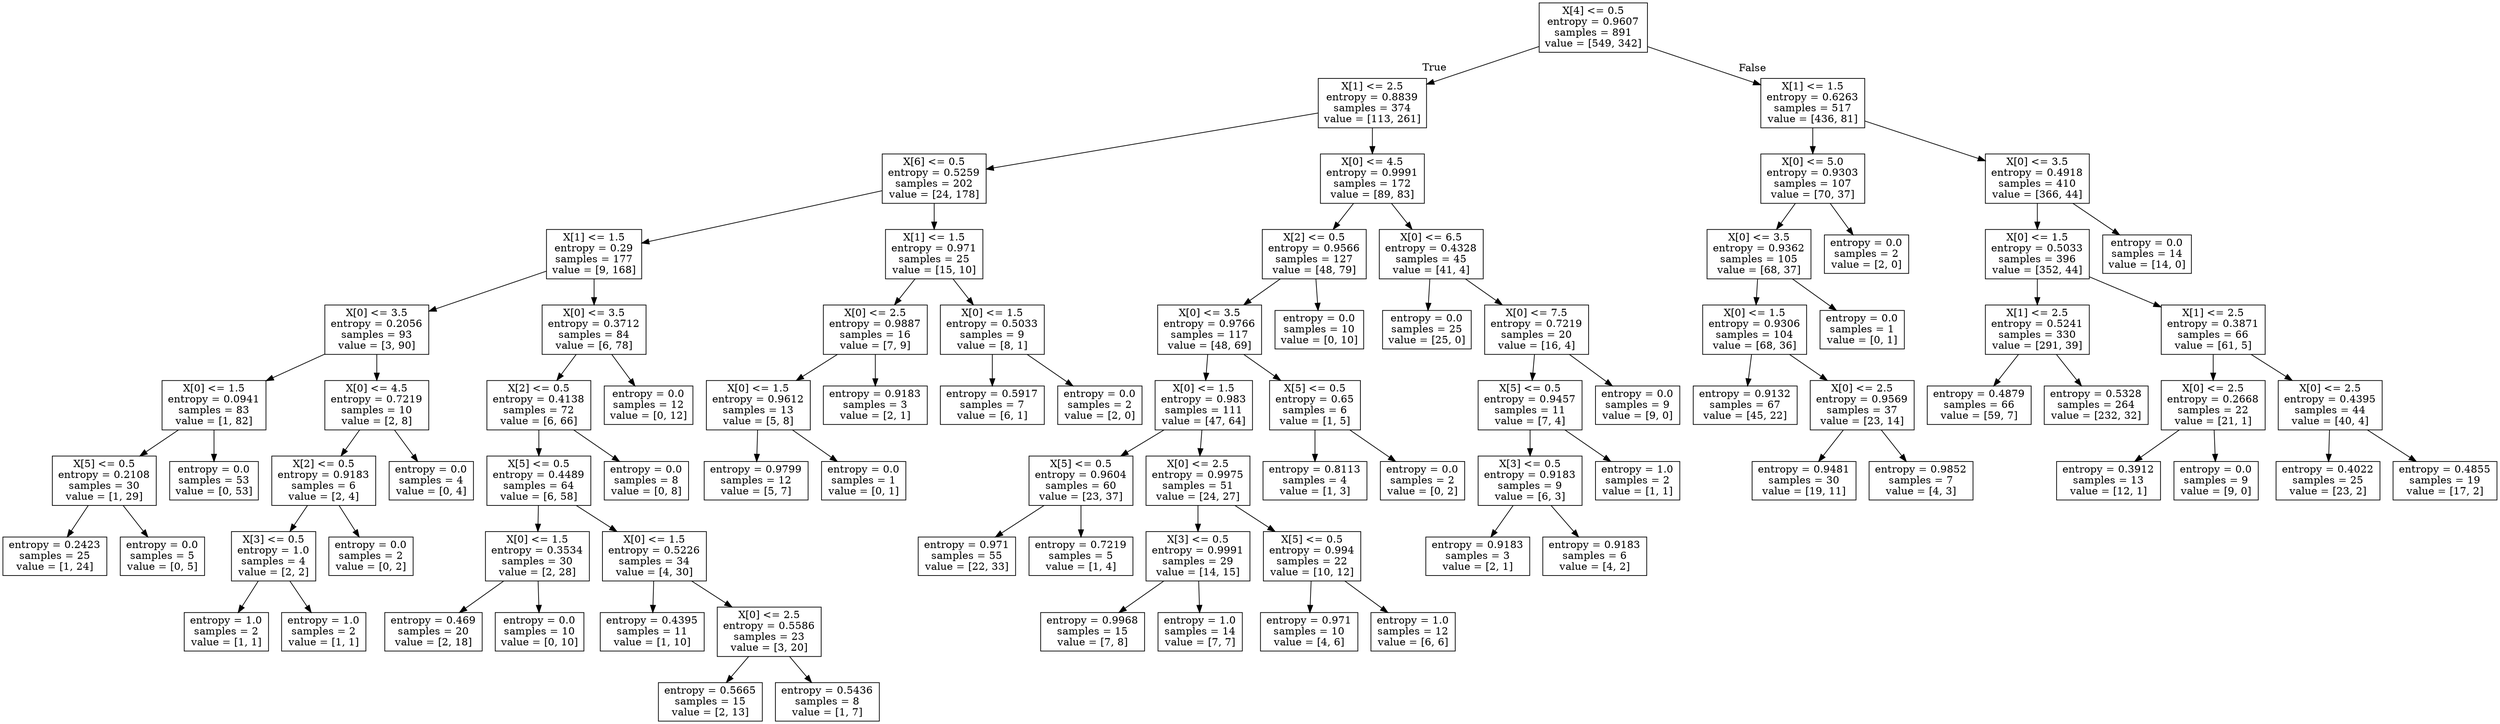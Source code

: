 digraph Tree {
node [shape=box] ;
0 [label="X[4] <= 0.5\nentropy = 0.9607\nsamples = 891\nvalue = [549, 342]"] ;
1 [label="X[1] <= 2.5\nentropy = 0.8839\nsamples = 374\nvalue = [113, 261]"] ;
0 -> 1 [labeldistance=2.5, labelangle=45, headlabel="True"] ;
2 [label="X[6] <= 0.5\nentropy = 0.5259\nsamples = 202\nvalue = [24, 178]"] ;
1 -> 2 ;
3 [label="X[1] <= 1.5\nentropy = 0.29\nsamples = 177\nvalue = [9, 168]"] ;
2 -> 3 ;
4 [label="X[0] <= 3.5\nentropy = 0.2056\nsamples = 93\nvalue = [3, 90]"] ;
3 -> 4 ;
5 [label="X[0] <= 1.5\nentropy = 0.0941\nsamples = 83\nvalue = [1, 82]"] ;
4 -> 5 ;
6 [label="X[5] <= 0.5\nentropy = 0.2108\nsamples = 30\nvalue = [1, 29]"] ;
5 -> 6 ;
7 [label="entropy = 0.2423\nsamples = 25\nvalue = [1, 24]"] ;
6 -> 7 ;
8 [label="entropy = 0.0\nsamples = 5\nvalue = [0, 5]"] ;
6 -> 8 ;
9 [label="entropy = 0.0\nsamples = 53\nvalue = [0, 53]"] ;
5 -> 9 ;
10 [label="X[0] <= 4.5\nentropy = 0.7219\nsamples = 10\nvalue = [2, 8]"] ;
4 -> 10 ;
11 [label="X[2] <= 0.5\nentropy = 0.9183\nsamples = 6\nvalue = [2, 4]"] ;
10 -> 11 ;
12 [label="X[3] <= 0.5\nentropy = 1.0\nsamples = 4\nvalue = [2, 2]"] ;
11 -> 12 ;
13 [label="entropy = 1.0\nsamples = 2\nvalue = [1, 1]"] ;
12 -> 13 ;
14 [label="entropy = 1.0\nsamples = 2\nvalue = [1, 1]"] ;
12 -> 14 ;
15 [label="entropy = 0.0\nsamples = 2\nvalue = [0, 2]"] ;
11 -> 15 ;
16 [label="entropy = 0.0\nsamples = 4\nvalue = [0, 4]"] ;
10 -> 16 ;
17 [label="X[0] <= 3.5\nentropy = 0.3712\nsamples = 84\nvalue = [6, 78]"] ;
3 -> 17 ;
18 [label="X[2] <= 0.5\nentropy = 0.4138\nsamples = 72\nvalue = [6, 66]"] ;
17 -> 18 ;
19 [label="X[5] <= 0.5\nentropy = 0.4489\nsamples = 64\nvalue = [6, 58]"] ;
18 -> 19 ;
20 [label="X[0] <= 1.5\nentropy = 0.3534\nsamples = 30\nvalue = [2, 28]"] ;
19 -> 20 ;
21 [label="entropy = 0.469\nsamples = 20\nvalue = [2, 18]"] ;
20 -> 21 ;
22 [label="entropy = 0.0\nsamples = 10\nvalue = [0, 10]"] ;
20 -> 22 ;
23 [label="X[0] <= 1.5\nentropy = 0.5226\nsamples = 34\nvalue = [4, 30]"] ;
19 -> 23 ;
24 [label="entropy = 0.4395\nsamples = 11\nvalue = [1, 10]"] ;
23 -> 24 ;
25 [label="X[0] <= 2.5\nentropy = 0.5586\nsamples = 23\nvalue = [3, 20]"] ;
23 -> 25 ;
26 [label="entropy = 0.5665\nsamples = 15\nvalue = [2, 13]"] ;
25 -> 26 ;
27 [label="entropy = 0.5436\nsamples = 8\nvalue = [1, 7]"] ;
25 -> 27 ;
28 [label="entropy = 0.0\nsamples = 8\nvalue = [0, 8]"] ;
18 -> 28 ;
29 [label="entropy = 0.0\nsamples = 12\nvalue = [0, 12]"] ;
17 -> 29 ;
30 [label="X[1] <= 1.5\nentropy = 0.971\nsamples = 25\nvalue = [15, 10]"] ;
2 -> 30 ;
31 [label="X[0] <= 2.5\nentropy = 0.9887\nsamples = 16\nvalue = [7, 9]"] ;
30 -> 31 ;
32 [label="X[0] <= 1.5\nentropy = 0.9612\nsamples = 13\nvalue = [5, 8]"] ;
31 -> 32 ;
33 [label="entropy = 0.9799\nsamples = 12\nvalue = [5, 7]"] ;
32 -> 33 ;
34 [label="entropy = 0.0\nsamples = 1\nvalue = [0, 1]"] ;
32 -> 34 ;
35 [label="entropy = 0.9183\nsamples = 3\nvalue = [2, 1]"] ;
31 -> 35 ;
36 [label="X[0] <= 1.5\nentropy = 0.5033\nsamples = 9\nvalue = [8, 1]"] ;
30 -> 36 ;
37 [label="entropy = 0.5917\nsamples = 7\nvalue = [6, 1]"] ;
36 -> 37 ;
38 [label="entropy = 0.0\nsamples = 2\nvalue = [2, 0]"] ;
36 -> 38 ;
39 [label="X[0] <= 4.5\nentropy = 0.9991\nsamples = 172\nvalue = [89, 83]"] ;
1 -> 39 ;
40 [label="X[2] <= 0.5\nentropy = 0.9566\nsamples = 127\nvalue = [48, 79]"] ;
39 -> 40 ;
41 [label="X[0] <= 3.5\nentropy = 0.9766\nsamples = 117\nvalue = [48, 69]"] ;
40 -> 41 ;
42 [label="X[0] <= 1.5\nentropy = 0.983\nsamples = 111\nvalue = [47, 64]"] ;
41 -> 42 ;
43 [label="X[5] <= 0.5\nentropy = 0.9604\nsamples = 60\nvalue = [23, 37]"] ;
42 -> 43 ;
44 [label="entropy = 0.971\nsamples = 55\nvalue = [22, 33]"] ;
43 -> 44 ;
45 [label="entropy = 0.7219\nsamples = 5\nvalue = [1, 4]"] ;
43 -> 45 ;
46 [label="X[0] <= 2.5\nentropy = 0.9975\nsamples = 51\nvalue = [24, 27]"] ;
42 -> 46 ;
47 [label="X[3] <= 0.5\nentropy = 0.9991\nsamples = 29\nvalue = [14, 15]"] ;
46 -> 47 ;
48 [label="entropy = 0.9968\nsamples = 15\nvalue = [7, 8]"] ;
47 -> 48 ;
49 [label="entropy = 1.0\nsamples = 14\nvalue = [7, 7]"] ;
47 -> 49 ;
50 [label="X[5] <= 0.5\nentropy = 0.994\nsamples = 22\nvalue = [10, 12]"] ;
46 -> 50 ;
51 [label="entropy = 0.971\nsamples = 10\nvalue = [4, 6]"] ;
50 -> 51 ;
52 [label="entropy = 1.0\nsamples = 12\nvalue = [6, 6]"] ;
50 -> 52 ;
53 [label="X[5] <= 0.5\nentropy = 0.65\nsamples = 6\nvalue = [1, 5]"] ;
41 -> 53 ;
54 [label="entropy = 0.8113\nsamples = 4\nvalue = [1, 3]"] ;
53 -> 54 ;
55 [label="entropy = 0.0\nsamples = 2\nvalue = [0, 2]"] ;
53 -> 55 ;
56 [label="entropy = 0.0\nsamples = 10\nvalue = [0, 10]"] ;
40 -> 56 ;
57 [label="X[0] <= 6.5\nentropy = 0.4328\nsamples = 45\nvalue = [41, 4]"] ;
39 -> 57 ;
58 [label="entropy = 0.0\nsamples = 25\nvalue = [25, 0]"] ;
57 -> 58 ;
59 [label="X[0] <= 7.5\nentropy = 0.7219\nsamples = 20\nvalue = [16, 4]"] ;
57 -> 59 ;
60 [label="X[5] <= 0.5\nentropy = 0.9457\nsamples = 11\nvalue = [7, 4]"] ;
59 -> 60 ;
61 [label="X[3] <= 0.5\nentropy = 0.9183\nsamples = 9\nvalue = [6, 3]"] ;
60 -> 61 ;
62 [label="entropy = 0.9183\nsamples = 3\nvalue = [2, 1]"] ;
61 -> 62 ;
63 [label="entropy = 0.9183\nsamples = 6\nvalue = [4, 2]"] ;
61 -> 63 ;
64 [label="entropy = 1.0\nsamples = 2\nvalue = [1, 1]"] ;
60 -> 64 ;
65 [label="entropy = 0.0\nsamples = 9\nvalue = [9, 0]"] ;
59 -> 65 ;
66 [label="X[1] <= 1.5\nentropy = 0.6263\nsamples = 517\nvalue = [436, 81]"] ;
0 -> 66 [labeldistance=2.5, labelangle=-45, headlabel="False"] ;
67 [label="X[0] <= 5.0\nentropy = 0.9303\nsamples = 107\nvalue = [70, 37]"] ;
66 -> 67 ;
68 [label="X[0] <= 3.5\nentropy = 0.9362\nsamples = 105\nvalue = [68, 37]"] ;
67 -> 68 ;
69 [label="X[0] <= 1.5\nentropy = 0.9306\nsamples = 104\nvalue = [68, 36]"] ;
68 -> 69 ;
70 [label="entropy = 0.9132\nsamples = 67\nvalue = [45, 22]"] ;
69 -> 70 ;
71 [label="X[0] <= 2.5\nentropy = 0.9569\nsamples = 37\nvalue = [23, 14]"] ;
69 -> 71 ;
72 [label="entropy = 0.9481\nsamples = 30\nvalue = [19, 11]"] ;
71 -> 72 ;
73 [label="entropy = 0.9852\nsamples = 7\nvalue = [4, 3]"] ;
71 -> 73 ;
74 [label="entropy = 0.0\nsamples = 1\nvalue = [0, 1]"] ;
68 -> 74 ;
75 [label="entropy = 0.0\nsamples = 2\nvalue = [2, 0]"] ;
67 -> 75 ;
76 [label="X[0] <= 3.5\nentropy = 0.4918\nsamples = 410\nvalue = [366, 44]"] ;
66 -> 76 ;
77 [label="X[0] <= 1.5\nentropy = 0.5033\nsamples = 396\nvalue = [352, 44]"] ;
76 -> 77 ;
78 [label="X[1] <= 2.5\nentropy = 0.5241\nsamples = 330\nvalue = [291, 39]"] ;
77 -> 78 ;
79 [label="entropy = 0.4879\nsamples = 66\nvalue = [59, 7]"] ;
78 -> 79 ;
80 [label="entropy = 0.5328\nsamples = 264\nvalue = [232, 32]"] ;
78 -> 80 ;
81 [label="X[1] <= 2.5\nentropy = 0.3871\nsamples = 66\nvalue = [61, 5]"] ;
77 -> 81 ;
82 [label="X[0] <= 2.5\nentropy = 0.2668\nsamples = 22\nvalue = [21, 1]"] ;
81 -> 82 ;
83 [label="entropy = 0.3912\nsamples = 13\nvalue = [12, 1]"] ;
82 -> 83 ;
84 [label="entropy = 0.0\nsamples = 9\nvalue = [9, 0]"] ;
82 -> 84 ;
85 [label="X[0] <= 2.5\nentropy = 0.4395\nsamples = 44\nvalue = [40, 4]"] ;
81 -> 85 ;
86 [label="entropy = 0.4022\nsamples = 25\nvalue = [23, 2]"] ;
85 -> 86 ;
87 [label="entropy = 0.4855\nsamples = 19\nvalue = [17, 2]"] ;
85 -> 87 ;
88 [label="entropy = 0.0\nsamples = 14\nvalue = [14, 0]"] ;
76 -> 88 ;
}